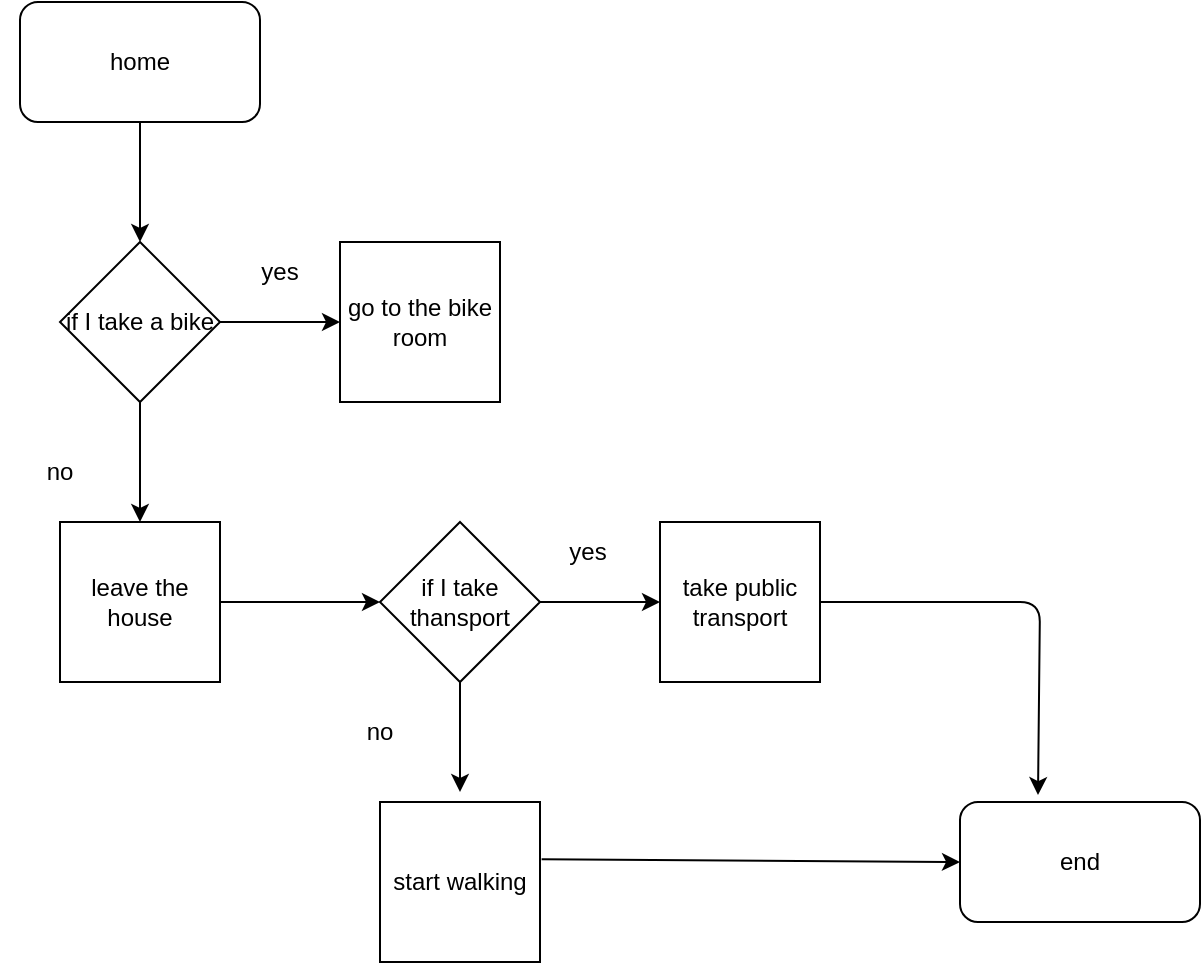 <mxfile>
    <diagram id="Y4WVT3YYNQTLLv7SHOQj" name="Way to Prater">
        <mxGraphModel dx="818" dy="570" grid="1" gridSize="10" guides="1" tooltips="1" connect="1" arrows="1" fold="1" page="1" pageScale="1" pageWidth="827" pageHeight="1169" math="0" shadow="0">
            <root>
                <mxCell id="0"/>
                <mxCell id="1" parent="0"/>
                <mxCell id="2" value="home" style="rounded=1;whiteSpace=wrap;html=1;" vertex="1" parent="1">
                    <mxGeometry x="130" y="41" width="120" height="60" as="geometry"/>
                </mxCell>
                <mxCell id="3" value="end" style="rounded=1;whiteSpace=wrap;html=1;" vertex="1" parent="1">
                    <mxGeometry x="600" y="441" width="120" height="60" as="geometry"/>
                </mxCell>
                <mxCell id="4" value="" style="endArrow=classic;html=1;" edge="1" parent="1">
                    <mxGeometry width="50" height="50" relative="1" as="geometry">
                        <mxPoint x="230" y="201" as="sourcePoint"/>
                        <mxPoint x="290" y="201" as="targetPoint"/>
                    </mxGeometry>
                </mxCell>
                <mxCell id="6" value="yes" style="text;html=1;strokeColor=none;fillColor=none;align=center;verticalAlign=middle;whiteSpace=wrap;rounded=0;" vertex="1" parent="1">
                    <mxGeometry x="230" y="161" width="60" height="30" as="geometry"/>
                </mxCell>
                <mxCell id="8" value="if I take a bike" style="rhombus;whiteSpace=wrap;html=1;" vertex="1" parent="1">
                    <mxGeometry x="150" y="161" width="80" height="80" as="geometry"/>
                </mxCell>
                <mxCell id="9" value="" style="endArrow=classic;html=1;exitX=0.5;exitY=1;exitDx=0;exitDy=0;" edge="1" parent="1" source="8">
                    <mxGeometry width="50" height="50" relative="1" as="geometry">
                        <mxPoint x="430" y="251" as="sourcePoint"/>
                        <mxPoint x="190" y="301" as="targetPoint"/>
                    </mxGeometry>
                </mxCell>
                <mxCell id="10" value="go to the bike room" style="whiteSpace=wrap;html=1;aspect=fixed;" vertex="1" parent="1">
                    <mxGeometry x="290" y="161" width="80" height="80" as="geometry"/>
                </mxCell>
                <mxCell id="11" value="leave the house" style="whiteSpace=wrap;html=1;aspect=fixed;" vertex="1" parent="1">
                    <mxGeometry x="150" y="301" width="80" height="80" as="geometry"/>
                </mxCell>
                <mxCell id="12" value="no" style="text;html=1;strokeColor=none;fillColor=none;align=center;verticalAlign=middle;whiteSpace=wrap;rounded=0;" vertex="1" parent="1">
                    <mxGeometry x="120" y="261" width="60" height="30" as="geometry"/>
                </mxCell>
                <mxCell id="13" value="if I take thansport" style="rhombus;whiteSpace=wrap;html=1;" vertex="1" parent="1">
                    <mxGeometry x="310" y="301" width="80" height="80" as="geometry"/>
                </mxCell>
                <mxCell id="14" value="" style="endArrow=classic;html=1;exitX=1;exitY=0.5;exitDx=0;exitDy=0;entryX=0;entryY=0.5;entryDx=0;entryDy=0;" edge="1" parent="1" source="11" target="13">
                    <mxGeometry width="50" height="50" relative="1" as="geometry">
                        <mxPoint x="430" y="241" as="sourcePoint"/>
                        <mxPoint x="480" y="191" as="targetPoint"/>
                    </mxGeometry>
                </mxCell>
                <mxCell id="15" value="" style="endArrow=classic;html=1;exitX=1;exitY=0.5;exitDx=0;exitDy=0;" edge="1" parent="1" source="13">
                    <mxGeometry width="50" height="50" relative="1" as="geometry">
                        <mxPoint x="430" y="231" as="sourcePoint"/>
                        <mxPoint x="450" y="341" as="targetPoint"/>
                    </mxGeometry>
                </mxCell>
                <mxCell id="16" value="" style="endArrow=classic;html=1;exitX=0.5;exitY=1;exitDx=0;exitDy=0;" edge="1" parent="1" source="13">
                    <mxGeometry width="50" height="50" relative="1" as="geometry">
                        <mxPoint x="430" y="231" as="sourcePoint"/>
                        <mxPoint x="350" y="436" as="targetPoint"/>
                    </mxGeometry>
                </mxCell>
                <mxCell id="18" value="yes" style="text;html=1;strokeColor=none;fillColor=none;align=center;verticalAlign=middle;whiteSpace=wrap;rounded=0;" vertex="1" parent="1">
                    <mxGeometry x="384" y="301" width="60" height="30" as="geometry"/>
                </mxCell>
                <mxCell id="19" value="take public transport" style="whiteSpace=wrap;html=1;aspect=fixed;" vertex="1" parent="1">
                    <mxGeometry x="450" y="301" width="80" height="80" as="geometry"/>
                </mxCell>
                <mxCell id="20" value="no" style="text;html=1;strokeColor=none;fillColor=none;align=center;verticalAlign=middle;whiteSpace=wrap;rounded=0;" vertex="1" parent="1">
                    <mxGeometry x="280" y="391" width="60" height="30" as="geometry"/>
                </mxCell>
                <mxCell id="21" value="start walking" style="whiteSpace=wrap;html=1;aspect=fixed;" vertex="1" parent="1">
                    <mxGeometry x="310" y="441" width="80" height="80" as="geometry"/>
                </mxCell>
                <mxCell id="22" value="" style="endArrow=classic;html=1;exitX=0.5;exitY=1;exitDx=0;exitDy=0;entryX=0.5;entryY=0;entryDx=0;entryDy=0;" edge="1" parent="1" source="2" target="8">
                    <mxGeometry width="50" height="50" relative="1" as="geometry">
                        <mxPoint x="430" y="221" as="sourcePoint"/>
                        <mxPoint x="480" y="171" as="targetPoint"/>
                    </mxGeometry>
                </mxCell>
                <mxCell id="23" value="" style="endArrow=classic;html=1;exitX=1.01;exitY=0.358;exitDx=0;exitDy=0;exitPerimeter=0;entryX=0;entryY=0.5;entryDx=0;entryDy=0;" edge="1" parent="1" target="3">
                    <mxGeometry width="50" height="50" relative="1" as="geometry">
                        <mxPoint x="390.8" y="469.64" as="sourcePoint"/>
                        <mxPoint x="480" y="171" as="targetPoint"/>
                    </mxGeometry>
                </mxCell>
                <mxCell id="24" value="" style="endArrow=classic;html=1;exitX=1;exitY=0.5;exitDx=0;exitDy=0;entryX=0.325;entryY=-0.058;entryDx=0;entryDy=0;entryPerimeter=0;" edge="1" parent="1" source="19" target="3">
                    <mxGeometry width="50" height="50" relative="1" as="geometry">
                        <mxPoint x="430" y="221" as="sourcePoint"/>
                        <mxPoint x="480" y="171" as="targetPoint"/>
                        <Array as="points">
                            <mxPoint x="640" y="341"/>
                        </Array>
                    </mxGeometry>
                </mxCell>
            </root>
        </mxGraphModel>
    </diagram>
    <diagram id="NBpK_qMndCITvOPh94Sm" name="Page-2">
        <mxGraphModel dx="2912" dy="877" grid="1" gridSize="10" guides="1" tooltips="1" connect="1" arrows="1" fold="1" page="1" pageScale="1" pageWidth="827" pageHeight="1169" math="0" shadow="0">
            <root>
                <mxCell id="yuDmIHpXsvezhsZpwTqu-0"/>
                <mxCell id="yuDmIHpXsvezhsZpwTqu-1" parent="yuDmIHpXsvezhsZpwTqu-0"/>
                <mxCell id="yuDmIHpXsvezhsZpwTqu-2" value="Is that a weekday" style="rhombus;whiteSpace=wrap;html=1;" vertex="1" parent="yuDmIHpXsvezhsZpwTqu-1">
                    <mxGeometry x="440" y="40" width="80" height="80" as="geometry"/>
                </mxCell>
                <mxCell id="yuDmIHpXsvezhsZpwTqu-3" value="" style="endArrow=classic;html=1;exitX=1;exitY=0.5;exitDx=0;exitDy=0;" edge="1" parent="yuDmIHpXsvezhsZpwTqu-1" source="yuDmIHpXsvezhsZpwTqu-2">
                    <mxGeometry width="50" height="50" relative="1" as="geometry">
                        <mxPoint x="390" y="310" as="sourcePoint"/>
                        <mxPoint x="810" y="140" as="targetPoint"/>
                        <Array as="points">
                            <mxPoint x="810" y="80"/>
                        </Array>
                    </mxGeometry>
                </mxCell>
                <mxCell id="yuDmIHpXsvezhsZpwTqu-4" value="" style="endArrow=classic;html=1;exitX=0;exitY=0.5;exitDx=0;exitDy=0;" edge="1" parent="yuDmIHpXsvezhsZpwTqu-1" source="yuDmIHpXsvezhsZpwTqu-2">
                    <mxGeometry width="50" height="50" relative="1" as="geometry">
                        <mxPoint x="390" y="310" as="sourcePoint"/>
                        <mxPoint x="190" y="140" as="targetPoint"/>
                        <Array as="points">
                            <mxPoint x="190" y="80"/>
                        </Array>
                    </mxGeometry>
                </mxCell>
                <mxCell id="yuDmIHpXsvezhsZpwTqu-5" value="Yes" style="text;html=1;strokeColor=none;fillColor=none;align=center;verticalAlign=middle;whiteSpace=wrap;rounded=0;" vertex="1" parent="yuDmIHpXsvezhsZpwTqu-1">
                    <mxGeometry x="270" y="45" width="60" height="30" as="geometry"/>
                </mxCell>
                <mxCell id="yuDmIHpXsvezhsZpwTqu-6" value="No" style="text;html=1;align=center;verticalAlign=middle;resizable=0;points=[];autosize=1;strokeColor=none;fillColor=none;" vertex="1" parent="yuDmIHpXsvezhsZpwTqu-1">
                    <mxGeometry x="620" y="50" width="30" height="20" as="geometry"/>
                </mxCell>
                <mxCell id="yuDmIHpXsvezhsZpwTqu-7" value="Rush hours" style="rhombus;whiteSpace=wrap;html=1;" vertex="1" parent="yuDmIHpXsvezhsZpwTqu-1">
                    <mxGeometry x="150" y="140" width="80" height="80" as="geometry"/>
                </mxCell>
                <mxCell id="yuDmIHpXsvezhsZpwTqu-8" value="A lot of cars?" style="rhombus;whiteSpace=wrap;html=1;" vertex="1" parent="yuDmIHpXsvezhsZpwTqu-1">
                    <mxGeometry x="770" y="140" width="80" height="80" as="geometry"/>
                </mxCell>
                <mxCell id="yuDmIHpXsvezhsZpwTqu-10" value="Yes" style="text;html=1;strokeColor=none;fillColor=none;align=center;verticalAlign=middle;whiteSpace=wrap;rounded=0;" vertex="1" parent="yuDmIHpXsvezhsZpwTqu-1">
                    <mxGeometry x="70" y="150" width="60" height="30" as="geometry"/>
                </mxCell>
                <mxCell id="yuDmIHpXsvezhsZpwTqu-11" value="" style="endArrow=classic;html=1;exitX=1;exitY=0.5;exitDx=0;exitDy=0;" edge="1" parent="yuDmIHpXsvezhsZpwTqu-1" source="yuDmIHpXsvezhsZpwTqu-7">
                    <mxGeometry width="50" height="50" relative="1" as="geometry">
                        <mxPoint x="260" y="250" as="sourcePoint"/>
                        <mxPoint x="320" y="240" as="targetPoint"/>
                        <Array as="points">
                            <mxPoint x="320" y="180"/>
                        </Array>
                    </mxGeometry>
                </mxCell>
                <mxCell id="yuDmIHpXsvezhsZpwTqu-12" value="No" style="text;html=1;strokeColor=none;fillColor=none;align=center;verticalAlign=middle;whiteSpace=wrap;rounded=0;" vertex="1" parent="yuDmIHpXsvezhsZpwTqu-1">
                    <mxGeometry x="250" y="150" width="60" height="30" as="geometry"/>
                </mxCell>
                <mxCell id="yuDmIHpXsvezhsZpwTqu-14" value="A lot of cars?" style="rhombus;whiteSpace=wrap;html=1;" vertex="1" parent="yuDmIHpXsvezhsZpwTqu-1">
                    <mxGeometry x="280" y="240" width="80" height="80" as="geometry"/>
                </mxCell>
                <mxCell id="yuDmIHpXsvezhsZpwTqu-15" value="Turn on green for vertical street in all directions for 1,5 min" style="whiteSpace=wrap;html=1;aspect=fixed;" vertex="1" parent="yuDmIHpXsvezhsZpwTqu-1">
                    <mxGeometry x="280" y="360" width="90" height="90" as="geometry"/>
                </mxCell>
                <mxCell id="yuDmIHpXsvezhsZpwTqu-16" value="" style="endArrow=classic;html=1;exitX=0.5;exitY=1;exitDx=0;exitDy=0;" edge="1" parent="yuDmIHpXsvezhsZpwTqu-1" source="yuDmIHpXsvezhsZpwTqu-14">
                    <mxGeometry width="50" height="50" relative="1" as="geometry">
                        <mxPoint x="300" y="260" as="sourcePoint"/>
                        <mxPoint x="320" y="360" as="targetPoint"/>
                        <Array as="points">
                            <mxPoint x="320" y="360"/>
                        </Array>
                    </mxGeometry>
                </mxCell>
                <mxCell id="yuDmIHpXsvezhsZpwTqu-17" value="No" style="text;html=1;strokeColor=none;fillColor=none;align=center;verticalAlign=middle;whiteSpace=wrap;rounded=0;" vertex="1" parent="yuDmIHpXsvezhsZpwTqu-1">
                    <mxGeometry x="320" y="300" width="60" height="30" as="geometry"/>
                </mxCell>
                <mxCell id="yuDmIHpXsvezhsZpwTqu-19" value="Turn on green for vertical street for the straight and left directions only for 1,5 min" style="whiteSpace=wrap;html=1;aspect=fixed;" vertex="1" parent="yuDmIHpXsvezhsZpwTqu-1">
                    <mxGeometry y="359" width="100" height="100" as="geometry"/>
                </mxCell>
                <mxCell id="yuDmIHpXsvezhsZpwTqu-20" value="" style="endArrow=classic;html=1;exitX=0;exitY=0.5;exitDx=0;exitDy=0;" edge="1" parent="yuDmIHpXsvezhsZpwTqu-1" source="yuDmIHpXsvezhsZpwTqu-14">
                    <mxGeometry width="50" height="50" relative="1" as="geometry">
                        <mxPoint x="300" y="260" as="sourcePoint"/>
                        <mxPoint x="50" y="330" as="targetPoint"/>
                        <Array as="points">
                            <mxPoint x="210" y="280"/>
                            <mxPoint x="180" y="330"/>
                        </Array>
                    </mxGeometry>
                </mxCell>
                <mxCell id="yuDmIHpXsvezhsZpwTqu-21" value="Yes" style="text;html=1;strokeColor=none;fillColor=none;align=center;verticalAlign=middle;whiteSpace=wrap;rounded=0;" vertex="1" parent="yuDmIHpXsvezhsZpwTqu-1">
                    <mxGeometry x="210" y="250" width="60" height="30" as="geometry"/>
                </mxCell>
                <mxCell id="yuDmIHpXsvezhsZpwTqu-23" value="Turn on green for horizontal street in all directions for 1,5 min" style="whiteSpace=wrap;html=1;aspect=fixed;" vertex="1" parent="yuDmIHpXsvezhsZpwTqu-1">
                    <mxGeometry x="280" y="500" width="90" height="90" as="geometry"/>
                </mxCell>
                <mxCell id="yuDmIHpXsvezhsZpwTqu-25" value="" style="endArrow=classic;html=1;exitX=0.5;exitY=1;exitDx=0;exitDy=0;" edge="1" parent="yuDmIHpXsvezhsZpwTqu-1" source="yuDmIHpXsvezhsZpwTqu-23">
                    <mxGeometry width="50" height="50" relative="1" as="geometry">
                        <mxPoint x="300" y="520" as="sourcePoint"/>
                        <mxPoint x="325" y="340" as="targetPoint"/>
                        <Array as="points">
                            <mxPoint x="325" y="650"/>
                            <mxPoint x="400" y="650"/>
                            <mxPoint x="400" y="340"/>
                        </Array>
                    </mxGeometry>
                </mxCell>
                <mxCell id="yuDmIHpXsvezhsZpwTqu-26" value="" style="endArrow=classic;html=1;entryX=0.41;entryY=-0.009;entryDx=0;entryDy=0;entryPerimeter=0;" edge="1" parent="yuDmIHpXsvezhsZpwTqu-1" target="yuDmIHpXsvezhsZpwTqu-23">
                    <mxGeometry width="50" height="50" relative="1" as="geometry">
                        <mxPoint x="317" y="450" as="sourcePoint"/>
                        <mxPoint x="320" y="500" as="targetPoint"/>
                    </mxGeometry>
                </mxCell>
                <mxCell id="yuDmIHpXsvezhsZpwTqu-28" value="" style="endArrow=classic;html=1;exitX=0.5;exitY=1;exitDx=0;exitDy=0;" edge="1" parent="yuDmIHpXsvezhsZpwTqu-1" source="yuDmIHpXsvezhsZpwTqu-19">
                    <mxGeometry width="50" height="50" relative="1" as="geometry">
                        <mxPoint x="300" y="549" as="sourcePoint"/>
                        <mxPoint x="50" y="519" as="targetPoint"/>
                    </mxGeometry>
                </mxCell>
                <mxCell id="yuDmIHpXsvezhsZpwTqu-30" value="Turn on green vor vertical street for the right directions only for 1 min" style="whiteSpace=wrap;html=1;aspect=fixed;" vertex="1" parent="yuDmIHpXsvezhsZpwTqu-1">
                    <mxGeometry y="519" width="100" height="100" as="geometry"/>
                </mxCell>
                <mxCell id="yuDmIHpXsvezhsZpwTqu-31" value="" style="endArrow=classic;html=1;exitX=0.5;exitY=1;exitDx=0;exitDy=0;" edge="1" parent="yuDmIHpXsvezhsZpwTqu-1" source="yuDmIHpXsvezhsZpwTqu-30">
                    <mxGeometry width="50" height="50" relative="1" as="geometry">
                        <mxPoint x="300" y="519" as="sourcePoint"/>
                        <mxPoint x="50" y="679" as="targetPoint"/>
                    </mxGeometry>
                </mxCell>
                <mxCell id="yuDmIHpXsvezhsZpwTqu-32" value="Turn on green for horizontal street for the straight and left directions only for 1,5 min" style="whiteSpace=wrap;html=1;aspect=fixed;" vertex="1" parent="yuDmIHpXsvezhsZpwTqu-1">
                    <mxGeometry y="679" width="100" height="100" as="geometry"/>
                </mxCell>
                <mxCell id="yuDmIHpXsvezhsZpwTqu-33" value="" style="endArrow=classic;html=1;exitX=0.5;exitY=1;exitDx=0;exitDy=0;" edge="1" parent="yuDmIHpXsvezhsZpwTqu-1" source="yuDmIHpXsvezhsZpwTqu-32">
                    <mxGeometry width="50" height="50" relative="1" as="geometry">
                        <mxPoint x="300" y="849" as="sourcePoint"/>
                        <mxPoint x="50" y="839" as="targetPoint"/>
                    </mxGeometry>
                </mxCell>
                <mxCell id="yuDmIHpXsvezhsZpwTqu-34" value="&lt;span&gt;Turn on green vor horizontal&amp;nbsp;street for the right directions only for 1 min&lt;/span&gt;" style="whiteSpace=wrap;html=1;aspect=fixed;" vertex="1" parent="yuDmIHpXsvezhsZpwTqu-1">
                    <mxGeometry y="839" width="100" height="100" as="geometry"/>
                </mxCell>
                <mxCell id="yuDmIHpXsvezhsZpwTqu-35" value="" style="endArrow=classic;html=1;exitX=0.5;exitY=1;exitDx=0;exitDy=0;" edge="1" parent="yuDmIHpXsvezhsZpwTqu-1" source="yuDmIHpXsvezhsZpwTqu-34">
                    <mxGeometry width="50" height="50" relative="1" as="geometry">
                        <mxPoint x="300" y="719" as="sourcePoint"/>
                        <mxPoint x="50" y="339" as="targetPoint"/>
                        <Array as="points">
                            <mxPoint x="50" y="1000"/>
                            <mxPoint x="130" y="1000"/>
                            <mxPoint x="130" y="339"/>
                        </Array>
                    </mxGeometry>
                </mxCell>
                <mxCell id="yuDmIHpXsvezhsZpwTqu-36" value="" style="endArrow=classic;html=1;exitX=0;exitY=0.5;exitDx=0;exitDy=0;" edge="1" parent="yuDmIHpXsvezhsZpwTqu-1" source="yuDmIHpXsvezhsZpwTqu-8" target="yuDmIHpXsvezhsZpwTqu-40">
                    <mxGeometry width="50" height="50" relative="1" as="geometry">
                        <mxPoint x="750" y="320" as="sourcePoint"/>
                        <mxPoint x="560" y="240" as="targetPoint"/>
                        <Array as="points">
                            <mxPoint x="600" y="180"/>
                        </Array>
                    </mxGeometry>
                </mxCell>
                <mxCell id="yuDmIHpXsvezhsZpwTqu-37" value="" style="endArrow=classic;html=1;exitX=1;exitY=0.5;exitDx=0;exitDy=0;" edge="1" parent="yuDmIHpXsvezhsZpwTqu-1" source="yuDmIHpXsvezhsZpwTqu-8">
                    <mxGeometry width="50" height="50" relative="1" as="geometry">
                        <mxPoint x="750" y="320" as="sourcePoint"/>
                        <mxPoint x="1040" y="240" as="targetPoint"/>
                        <Array as="points">
                            <mxPoint x="1040" y="180"/>
                        </Array>
                    </mxGeometry>
                </mxCell>
                <mxCell id="yuDmIHpXsvezhsZpwTqu-38" value="Yes" style="text;html=1;strokeColor=none;fillColor=none;align=center;verticalAlign=middle;whiteSpace=wrap;rounded=0;" vertex="1" parent="yuDmIHpXsvezhsZpwTqu-1">
                    <mxGeometry x="630" y="150" width="60" height="30" as="geometry"/>
                </mxCell>
                <mxCell id="yuDmIHpXsvezhsZpwTqu-39" value="No" style="text;html=1;strokeColor=none;fillColor=none;align=center;verticalAlign=middle;whiteSpace=wrap;rounded=0;" vertex="1" parent="yuDmIHpXsvezhsZpwTqu-1">
                    <mxGeometry x="930" y="150" width="60" height="30" as="geometry"/>
                </mxCell>
                <mxCell id="yuDmIHpXsvezhsZpwTqu-40" value="&lt;span&gt;Turn on green for vertical street for the straight and left directions only for 1,5 min&lt;/span&gt;" style="whiteSpace=wrap;html=1;aspect=fixed;" vertex="1" parent="yuDmIHpXsvezhsZpwTqu-1">
                    <mxGeometry x="550" y="240" width="100" height="100" as="geometry"/>
                </mxCell>
                <mxCell id="yuDmIHpXsvezhsZpwTqu-41" value="A lot of cars?" style="rhombus;whiteSpace=wrap;html=1;" vertex="1" parent="yuDmIHpXsvezhsZpwTqu-1">
                    <mxGeometry x="10" y="240" width="80" height="80" as="geometry"/>
                </mxCell>
                <mxCell id="yuDmIHpXsvezhsZpwTqu-43" value="" style="endArrow=classic;html=1;entryX=0.5;entryY=0;entryDx=0;entryDy=0;exitX=0;exitY=0.5;exitDx=0;exitDy=0;" edge="1" parent="yuDmIHpXsvezhsZpwTqu-1" source="yuDmIHpXsvezhsZpwTqu-7" target="yuDmIHpXsvezhsZpwTqu-41">
                    <mxGeometry width="50" height="50" relative="1" as="geometry">
                        <mxPoint x="170" y="400" as="sourcePoint"/>
                        <mxPoint x="220" y="350" as="targetPoint"/>
                        <Array as="points">
                            <mxPoint x="50" y="180"/>
                        </Array>
                    </mxGeometry>
                </mxCell>
                <mxCell id="yuDmIHpXsvezhsZpwTqu-44" value="" style="endArrow=classic;html=1;entryX=0.5;entryY=0;entryDx=0;entryDy=0;exitX=0.5;exitY=1;exitDx=0;exitDy=0;" edge="1" parent="yuDmIHpXsvezhsZpwTqu-1" source="yuDmIHpXsvezhsZpwTqu-41" target="yuDmIHpXsvezhsZpwTqu-19">
                    <mxGeometry width="50" height="50" relative="1" as="geometry">
                        <mxPoint x="170" y="400" as="sourcePoint"/>
                        <mxPoint x="220" y="350" as="targetPoint"/>
                    </mxGeometry>
                </mxCell>
                <mxCell id="yuDmIHpXsvezhsZpwTqu-45" value="" style="endArrow=classic;html=1;exitX=0;exitY=1;exitDx=0;exitDy=0;startArrow=none;entryX=0;entryY=1;entryDx=0;entryDy=0;" edge="1" parent="yuDmIHpXsvezhsZpwTqu-1" source="yuDmIHpXsvezhsZpwTqu-46" target="yuDmIHpXsvezhsZpwTqu-17">
                    <mxGeometry width="50" height="50" relative="1" as="geometry">
                        <mxPoint x="170" y="400" as="sourcePoint"/>
                        <mxPoint x="310" y="330" as="targetPoint"/>
                        <Array as="points">
                            <mxPoint x="160" y="280"/>
                            <mxPoint x="200" y="330"/>
                        </Array>
                    </mxGeometry>
                </mxCell>
                <mxCell id="yuDmIHpXsvezhsZpwTqu-46" value="No" style="text;html=1;strokeColor=none;fillColor=none;align=center;verticalAlign=middle;whiteSpace=wrap;rounded=0;" vertex="1" parent="yuDmIHpXsvezhsZpwTqu-1">
                    <mxGeometry x="90" y="250" width="60" height="30" as="geometry"/>
                </mxCell>
                <mxCell id="yuDmIHpXsvezhsZpwTqu-47" value="" style="endArrow=none;html=1;exitX=1;exitY=0.5;exitDx=0;exitDy=0;" edge="1" parent="yuDmIHpXsvezhsZpwTqu-1" source="yuDmIHpXsvezhsZpwTqu-41" target="yuDmIHpXsvezhsZpwTqu-46">
                    <mxGeometry width="50" height="50" relative="1" as="geometry">
                        <mxPoint x="90" y="280" as="sourcePoint"/>
                        <mxPoint x="310" y="330" as="targetPoint"/>
                        <Array as="points"/>
                    </mxGeometry>
                </mxCell>
                <mxCell id="yuDmIHpXsvezhsZpwTqu-48" value="Yes" style="text;html=1;strokeColor=none;fillColor=none;align=center;verticalAlign=middle;whiteSpace=wrap;rounded=0;" vertex="1" parent="yuDmIHpXsvezhsZpwTqu-1">
                    <mxGeometry x="-10" y="300" width="60" height="30" as="geometry"/>
                </mxCell>
                <mxCell id="yuDmIHpXsvezhsZpwTqu-50" value="" style="endArrow=classic;html=1;" edge="1" parent="yuDmIHpXsvezhsZpwTqu-1">
                    <mxGeometry width="50" height="50" relative="1" as="geometry">
                        <mxPoint x="599.5" y="340" as="sourcePoint"/>
                        <mxPoint x="599.5" y="410" as="targetPoint"/>
                    </mxGeometry>
                </mxCell>
                <mxCell id="yuDmIHpXsvezhsZpwTqu-51" value="Turn on green vor vertical street for the right directions only for 1 min" style="whiteSpace=wrap;html=1;aspect=fixed;" vertex="1" parent="yuDmIHpXsvezhsZpwTqu-1">
                    <mxGeometry x="550" y="419" width="100" height="100" as="geometry"/>
                </mxCell>
                <mxCell id="yuDmIHpXsvezhsZpwTqu-52" value="Turn on green for horizontal street for the straight and left directions only for 1,5 min" style="whiteSpace=wrap;html=1;aspect=fixed;" vertex="1" parent="yuDmIHpXsvezhsZpwTqu-1">
                    <mxGeometry x="550" y="600" width="100" height="100" as="geometry"/>
                </mxCell>
                <mxCell id="yuDmIHpXsvezhsZpwTqu-53" value="&lt;span&gt;Turn on green vor horizontal&amp;nbsp;street for the right directions only for 1 min&lt;/span&gt;" style="whiteSpace=wrap;html=1;aspect=fixed;" vertex="1" parent="yuDmIHpXsvezhsZpwTqu-1">
                    <mxGeometry x="550" y="770" width="100" height="100" as="geometry"/>
                </mxCell>
                <mxCell id="yuDmIHpXsvezhsZpwTqu-54" value="" style="endArrow=classic;html=1;" edge="1" parent="yuDmIHpXsvezhsZpwTqu-1" target="yuDmIHpXsvezhsZpwTqu-52">
                    <mxGeometry width="50" height="50" relative="1" as="geometry">
                        <mxPoint x="600" y="520" as="sourcePoint"/>
                        <mxPoint x="60" y="849" as="targetPoint"/>
                        <Array as="points">
                            <mxPoint x="600" y="560"/>
                        </Array>
                    </mxGeometry>
                </mxCell>
                <mxCell id="yuDmIHpXsvezhsZpwTqu-55" value="" style="endArrow=classic;html=1;exitX=0.5;exitY=1;exitDx=0;exitDy=0;entryX=0.5;entryY=0;entryDx=0;entryDy=0;" edge="1" parent="yuDmIHpXsvezhsZpwTqu-1" source="yuDmIHpXsvezhsZpwTqu-52" target="yuDmIHpXsvezhsZpwTqu-53">
                    <mxGeometry width="50" height="50" relative="1" as="geometry">
                        <mxPoint x="400" y="680" as="sourcePoint"/>
                        <mxPoint x="450" y="630" as="targetPoint"/>
                    </mxGeometry>
                </mxCell>
                <mxCell id="yuDmIHpXsvezhsZpwTqu-56" value="" style="endArrow=classic;html=1;exitX=0.5;exitY=1;exitDx=0;exitDy=0;" edge="1" parent="yuDmIHpXsvezhsZpwTqu-1" source="yuDmIHpXsvezhsZpwTqu-53">
                    <mxGeometry width="50" height="50" relative="1" as="geometry">
                        <mxPoint x="720" y="680" as="sourcePoint"/>
                        <mxPoint x="590" y="210" as="targetPoint"/>
                        <Array as="points">
                            <mxPoint x="600" y="940"/>
                            <mxPoint x="510" y="940"/>
                            <mxPoint x="510" y="210"/>
                        </Array>
                    </mxGeometry>
                </mxCell>
                <mxCell id="yuDmIHpXsvezhsZpwTqu-57" value="Turn on green for vertical street in all directions for 1,5 min" style="whiteSpace=wrap;html=1;aspect=fixed;" vertex="1" parent="yuDmIHpXsvezhsZpwTqu-1">
                    <mxGeometry x="1000" y="240" width="90" height="90" as="geometry"/>
                </mxCell>
                <mxCell id="yuDmIHpXsvezhsZpwTqu-58" value="Turn on green for horizontal street in all directions for 1,5 min" style="whiteSpace=wrap;html=1;aspect=fixed;" vertex="1" parent="yuDmIHpXsvezhsZpwTqu-1">
                    <mxGeometry x="1000" y="390" width="90" height="90" as="geometry"/>
                </mxCell>
                <mxCell id="yuDmIHpXsvezhsZpwTqu-59" value="" style="endArrow=classic;html=1;" edge="1" parent="yuDmIHpXsvezhsZpwTqu-1">
                    <mxGeometry width="50" height="50" relative="1" as="geometry">
                        <mxPoint x="1040" y="330" as="sourcePoint"/>
                        <mxPoint x="1040" y="390" as="targetPoint"/>
                    </mxGeometry>
                </mxCell>
                <mxCell id="yuDmIHpXsvezhsZpwTqu-60" value="" style="endArrow=classic;html=1;exitX=0.5;exitY=1;exitDx=0;exitDy=0;" edge="1" parent="yuDmIHpXsvezhsZpwTqu-1" source="yuDmIHpXsvezhsZpwTqu-58">
                    <mxGeometry width="50" height="50" relative="1" as="geometry">
                        <mxPoint x="920" y="440" as="sourcePoint"/>
                        <mxPoint x="1040" y="210" as="targetPoint"/>
                        <Array as="points">
                            <mxPoint x="1045" y="550"/>
                            <mxPoint x="970" y="550"/>
                            <mxPoint x="970" y="210"/>
                        </Array>
                    </mxGeometry>
                </mxCell>
                <mxCell id="yuDmIHpXsvezhsZpwTqu-62" value="Part 2" style="rounded=0;whiteSpace=wrap;html=1;" vertex="1" parent="yuDmIHpXsvezhsZpwTqu-1">
                    <mxGeometry y="1050" width="1110" height="60" as="geometry"/>
                </mxCell>
                <mxCell id="yuDmIHpXsvezhsZpwTqu-64" value="Is that a weekday" style="rhombus;whiteSpace=wrap;html=1;" vertex="1" parent="yuDmIHpXsvezhsZpwTqu-1">
                    <mxGeometry x="520" y="1169" width="80" height="80" as="geometry"/>
                </mxCell>
                <mxCell id="yuDmIHpXsvezhsZpwTqu-65" value="" style="endArrow=classic;html=1;exitX=1;exitY=0.5;exitDx=0;exitDy=0;" edge="1" parent="yuDmIHpXsvezhsZpwTqu-1" source="yuDmIHpXsvezhsZpwTqu-64">
                    <mxGeometry width="50" height="50" relative="1" as="geometry">
                        <mxPoint x="470" y="1439" as="sourcePoint"/>
                        <mxPoint x="890" y="1269" as="targetPoint"/>
                        <Array as="points">
                            <mxPoint x="890" y="1209"/>
                        </Array>
                    </mxGeometry>
                </mxCell>
                <mxCell id="yuDmIHpXsvezhsZpwTqu-66" value="" style="endArrow=classic;html=1;exitX=0;exitY=0.5;exitDx=0;exitDy=0;" edge="1" parent="yuDmIHpXsvezhsZpwTqu-1" source="yuDmIHpXsvezhsZpwTqu-64">
                    <mxGeometry width="50" height="50" relative="1" as="geometry">
                        <mxPoint x="470" y="1439" as="sourcePoint"/>
                        <mxPoint x="130" y="1280" as="targetPoint"/>
                        <Array as="points">
                            <mxPoint x="130" y="1209"/>
                        </Array>
                    </mxGeometry>
                </mxCell>
                <mxCell id="yuDmIHpXsvezhsZpwTqu-67" value="Yes" style="text;html=1;strokeColor=none;fillColor=none;align=center;verticalAlign=middle;whiteSpace=wrap;rounded=0;" vertex="1" parent="yuDmIHpXsvezhsZpwTqu-1">
                    <mxGeometry x="350" y="1174" width="60" height="30" as="geometry"/>
                </mxCell>
                <mxCell id="yuDmIHpXsvezhsZpwTqu-68" value="No" style="text;html=1;align=center;verticalAlign=middle;resizable=0;points=[];autosize=1;strokeColor=none;fillColor=none;" vertex="1" parent="yuDmIHpXsvezhsZpwTqu-1">
                    <mxGeometry x="700" y="1179" width="30" height="20" as="geometry"/>
                </mxCell>
                <mxCell id="yuDmIHpXsvezhsZpwTqu-69" value="Rush hours" style="rhombus;whiteSpace=wrap;html=1;" vertex="1" parent="yuDmIHpXsvezhsZpwTqu-1">
                    <mxGeometry x="90" y="1279" width="80" height="80" as="geometry"/>
                </mxCell>
                <mxCell id="yuDmIHpXsvezhsZpwTqu-70" value="A lot of cars?" style="rhombus;whiteSpace=wrap;html=1;" vertex="1" parent="yuDmIHpXsvezhsZpwTqu-1">
                    <mxGeometry x="850" y="1269" width="80" height="80" as="geometry"/>
                </mxCell>
                <mxCell id="yuDmIHpXsvezhsZpwTqu-71" value="" style="endArrow=classic;html=1;exitX=1;exitY=0.5;exitDx=0;exitDy=0;entryX=0.5;entryY=0;entryDx=0;entryDy=0;" edge="1" parent="yuDmIHpXsvezhsZpwTqu-1" source="yuDmIHpXsvezhsZpwTqu-69" target="yuDmIHpXsvezhsZpwTqu-101">
                    <mxGeometry width="50" height="50" relative="1" as="geometry">
                        <mxPoint x="340" y="1379" as="sourcePoint"/>
                        <mxPoint x="390" y="1400" as="targetPoint"/>
                        <Array as="points">
                            <mxPoint x="370" y="1319"/>
                        </Array>
                    </mxGeometry>
                </mxCell>
                <mxCell id="yuDmIHpXsvezhsZpwTqu-72" value="No" style="text;html=1;strokeColor=none;fillColor=none;align=center;verticalAlign=middle;whiteSpace=wrap;rounded=0;" vertex="1" parent="yuDmIHpXsvezhsZpwTqu-1">
                    <mxGeometry x="250" y="1290" width="60" height="30" as="geometry"/>
                </mxCell>
                <mxCell id="yuDmIHpXsvezhsZpwTqu-73" value="" style="endArrow=classic;html=1;exitX=0;exitY=0.5;exitDx=0;exitDy=0;" edge="1" parent="yuDmIHpXsvezhsZpwTqu-1" source="yuDmIHpXsvezhsZpwTqu-70">
                    <mxGeometry width="50" height="50" relative="1" as="geometry">
                        <mxPoint x="830" y="1449" as="sourcePoint"/>
                        <mxPoint x="680" y="1369" as="targetPoint"/>
                        <Array as="points">
                            <mxPoint x="680" y="1309"/>
                        </Array>
                    </mxGeometry>
                </mxCell>
                <mxCell id="yuDmIHpXsvezhsZpwTqu-74" value="" style="endArrow=classic;html=1;exitX=1;exitY=0.5;exitDx=0;exitDy=0;" edge="1" parent="yuDmIHpXsvezhsZpwTqu-1" source="yuDmIHpXsvezhsZpwTqu-70">
                    <mxGeometry width="50" height="50" relative="1" as="geometry">
                        <mxPoint x="830" y="1449" as="sourcePoint"/>
                        <mxPoint x="1120" y="1369" as="targetPoint"/>
                        <Array as="points">
                            <mxPoint x="1120" y="1309"/>
                        </Array>
                    </mxGeometry>
                </mxCell>
                <mxCell id="yuDmIHpXsvezhsZpwTqu-75" value="Yes" style="text;html=1;strokeColor=none;fillColor=none;align=center;verticalAlign=middle;whiteSpace=wrap;rounded=0;" vertex="1" parent="yuDmIHpXsvezhsZpwTqu-1">
                    <mxGeometry x="710" y="1279" width="60" height="30" as="geometry"/>
                </mxCell>
                <mxCell id="yuDmIHpXsvezhsZpwTqu-76" value="No" style="text;html=1;strokeColor=none;fillColor=none;align=center;verticalAlign=middle;whiteSpace=wrap;rounded=0;" vertex="1" parent="yuDmIHpXsvezhsZpwTqu-1">
                    <mxGeometry x="1010" y="1279" width="60" height="30" as="geometry"/>
                </mxCell>
                <mxCell id="yuDmIHpXsvezhsZpwTqu-77" value="" style="endArrow=classic;html=1;entryX=0.5;entryY=0;entryDx=0;entryDy=0;" edge="1" parent="yuDmIHpXsvezhsZpwTqu-1" target="yuDmIHpXsvezhsZpwTqu-80">
                    <mxGeometry width="50" height="50" relative="1" as="geometry">
                        <mxPoint x="90" y="1320" as="sourcePoint"/>
                        <mxPoint x="-150" y="1391" as="targetPoint"/>
                        <Array as="points">
                            <mxPoint x="-220" y="1320"/>
                            <mxPoint x="-520" y="1320"/>
                        </Array>
                    </mxGeometry>
                </mxCell>
                <mxCell id="yuDmIHpXsvezhsZpwTqu-78" value="Yes" style="text;html=1;strokeColor=none;fillColor=none;align=center;verticalAlign=middle;whiteSpace=wrap;rounded=0;" vertex="1" parent="yuDmIHpXsvezhsZpwTqu-1">
                    <mxGeometry x="-50" y="1290" width="60" height="30" as="geometry"/>
                </mxCell>
                <mxCell id="yuDmIHpXsvezhsZpwTqu-80" value="A lot of cars?" style="rhombus;whiteSpace=wrap;html=1;" vertex="1" parent="yuDmIHpXsvezhsZpwTqu-1">
                    <mxGeometry x="-560" y="1410" width="80" height="80" as="geometry"/>
                </mxCell>
                <mxCell id="yuDmIHpXsvezhsZpwTqu-81" value="" style="endArrow=classic;html=1;exitX=0;exitY=0.5;exitDx=0;exitDy=0;" edge="1" parent="yuDmIHpXsvezhsZpwTqu-1" source="yuDmIHpXsvezhsZpwTqu-80">
                    <mxGeometry width="50" height="50" relative="1" as="geometry">
                        <mxPoint x="-560" y="1640" as="sourcePoint"/>
                        <mxPoint x="-830" y="1510" as="targetPoint"/>
                        <Array as="points">
                            <mxPoint x="-830" y="1450"/>
                        </Array>
                    </mxGeometry>
                </mxCell>
                <mxCell id="yuDmIHpXsvezhsZpwTqu-82" value="Yes" style="text;html=1;strokeColor=none;fillColor=none;align=center;verticalAlign=middle;whiteSpace=wrap;rounded=0;" vertex="1" parent="yuDmIHpXsvezhsZpwTqu-1">
                    <mxGeometry x="-690" y="1420" width="60" height="30" as="geometry"/>
                </mxCell>
                <mxCell id="yuDmIHpXsvezhsZpwTqu-84" value="" style="endArrow=classic;html=1;exitX=1;exitY=0.5;exitDx=0;exitDy=0;" edge="1" parent="yuDmIHpXsvezhsZpwTqu-1" source="yuDmIHpXsvezhsZpwTqu-80">
                    <mxGeometry width="50" height="50" relative="1" as="geometry">
                        <mxPoint x="-320" y="1640" as="sourcePoint"/>
                        <mxPoint x="-240" y="1510" as="targetPoint"/>
                        <Array as="points">
                            <mxPoint x="-240" y="1450"/>
                        </Array>
                    </mxGeometry>
                </mxCell>
                <mxCell id="yuDmIHpXsvezhsZpwTqu-85" value="No" style="text;html=1;strokeColor=none;fillColor=none;align=center;verticalAlign=middle;whiteSpace=wrap;rounded=0;" vertex="1" parent="yuDmIHpXsvezhsZpwTqu-1">
                    <mxGeometry x="-330" y="1420" width="60" height="30" as="geometry"/>
                </mxCell>
                <mxCell id="yuDmIHpXsvezhsZpwTqu-87" value="N1-3, S1-3 straight and right directions green for 2 mins" style="whiteSpace=wrap;html=1;aspect=fixed;" vertex="1" parent="yuDmIHpXsvezhsZpwTqu-1">
                    <mxGeometry x="630" y="1379" width="100" height="100" as="geometry"/>
                </mxCell>
                <mxCell id="yuDmIHpXsvezhsZpwTqu-88" value="" style="endArrow=classic;html=1;" edge="1" parent="yuDmIHpXsvezhsZpwTqu-1">
                    <mxGeometry width="50" height="50" relative="1" as="geometry">
                        <mxPoint x="679.5" y="1479" as="sourcePoint"/>
                        <mxPoint x="679.5" y="1549" as="targetPoint"/>
                    </mxGeometry>
                </mxCell>
                <mxCell id="yuDmIHpXsvezhsZpwTqu-89" value="N1-3, S1-3&lt;br&gt;left directions green for 1,5 min" style="whiteSpace=wrap;html=1;aspect=fixed;" vertex="1" parent="yuDmIHpXsvezhsZpwTqu-1">
                    <mxGeometry x="630" y="1558" width="100" height="100" as="geometry"/>
                </mxCell>
                <mxCell id="yuDmIHpXsvezhsZpwTqu-90" value="E1-3, W1-3 straight and right directions green for 2 mins" style="whiteSpace=wrap;html=1;aspect=fixed;" vertex="1" parent="yuDmIHpXsvezhsZpwTqu-1">
                    <mxGeometry x="630" y="1739" width="100" height="100" as="geometry"/>
                </mxCell>
                <mxCell id="yuDmIHpXsvezhsZpwTqu-91" value="E1-3, W1-3&lt;br&gt;left directions green for 1,5 min" style="whiteSpace=wrap;html=1;aspect=fixed;" vertex="1" parent="yuDmIHpXsvezhsZpwTqu-1">
                    <mxGeometry x="630" y="1909" width="100" height="100" as="geometry"/>
                </mxCell>
                <mxCell id="yuDmIHpXsvezhsZpwTqu-92" value="" style="endArrow=classic;html=1;" edge="1" parent="yuDmIHpXsvezhsZpwTqu-1" target="yuDmIHpXsvezhsZpwTqu-90">
                    <mxGeometry width="50" height="50" relative="1" as="geometry">
                        <mxPoint x="680" y="1659" as="sourcePoint"/>
                        <mxPoint x="140" y="1988" as="targetPoint"/>
                        <Array as="points">
                            <mxPoint x="680" y="1699"/>
                        </Array>
                    </mxGeometry>
                </mxCell>
                <mxCell id="yuDmIHpXsvezhsZpwTqu-93" value="" style="endArrow=classic;html=1;exitX=0.5;exitY=1;exitDx=0;exitDy=0;entryX=0.5;entryY=0;entryDx=0;entryDy=0;" edge="1" parent="yuDmIHpXsvezhsZpwTqu-1" source="yuDmIHpXsvezhsZpwTqu-90" target="yuDmIHpXsvezhsZpwTqu-91">
                    <mxGeometry width="50" height="50" relative="1" as="geometry">
                        <mxPoint x="480" y="1819" as="sourcePoint"/>
                        <mxPoint x="530" y="1769" as="targetPoint"/>
                    </mxGeometry>
                </mxCell>
                <mxCell id="yuDmIHpXsvezhsZpwTqu-94" value="" style="endArrow=classic;html=1;exitX=0.5;exitY=1;exitDx=0;exitDy=0;" edge="1" parent="yuDmIHpXsvezhsZpwTqu-1" source="yuDmIHpXsvezhsZpwTqu-91">
                    <mxGeometry width="50" height="50" relative="1" as="geometry">
                        <mxPoint x="800" y="1819" as="sourcePoint"/>
                        <mxPoint x="670" y="1349" as="targetPoint"/>
                        <Array as="points">
                            <mxPoint x="680" y="2079"/>
                            <mxPoint x="590" y="2079"/>
                            <mxPoint x="590" y="1349"/>
                        </Array>
                    </mxGeometry>
                </mxCell>
                <mxCell id="yuDmIHpXsvezhsZpwTqu-97" value="&lt;span&gt;N1-3, S1-3 all directions green for 1,5 min&lt;/span&gt;" style="whiteSpace=wrap;html=1;aspect=fixed;" vertex="1" parent="yuDmIHpXsvezhsZpwTqu-1">
                    <mxGeometry x="1080" y="1379" width="90" height="90" as="geometry"/>
                </mxCell>
                <mxCell id="yuDmIHpXsvezhsZpwTqu-98" value="E1-3, W1-3 all directions green for 1,5 min" style="whiteSpace=wrap;html=1;aspect=fixed;" vertex="1" parent="yuDmIHpXsvezhsZpwTqu-1">
                    <mxGeometry x="1080" y="1529" width="90" height="90" as="geometry"/>
                </mxCell>
                <mxCell id="yuDmIHpXsvezhsZpwTqu-99" value="" style="endArrow=classic;html=1;" edge="1" parent="yuDmIHpXsvezhsZpwTqu-1">
                    <mxGeometry width="50" height="50" relative="1" as="geometry">
                        <mxPoint x="1120" y="1469" as="sourcePoint"/>
                        <mxPoint x="1120" y="1529" as="targetPoint"/>
                    </mxGeometry>
                </mxCell>
                <mxCell id="yuDmIHpXsvezhsZpwTqu-100" value="" style="endArrow=classic;html=1;exitX=0.5;exitY=1;exitDx=0;exitDy=0;" edge="1" parent="yuDmIHpXsvezhsZpwTqu-1" source="yuDmIHpXsvezhsZpwTqu-98">
                    <mxGeometry width="50" height="50" relative="1" as="geometry">
                        <mxPoint x="1000" y="1579" as="sourcePoint"/>
                        <mxPoint x="1120" y="1349" as="targetPoint"/>
                        <Array as="points">
                            <mxPoint x="1125" y="1689"/>
                            <mxPoint x="1050" y="1689"/>
                            <mxPoint x="1050" y="1349"/>
                        </Array>
                    </mxGeometry>
                </mxCell>
                <mxCell id="yuDmIHpXsvezhsZpwTqu-101" value="A lot of cars?" style="rhombus;whiteSpace=wrap;html=1;" vertex="1" parent="yuDmIHpXsvezhsZpwTqu-1">
                    <mxGeometry x="330" y="1390" width="80" height="80" as="geometry"/>
                </mxCell>
                <mxCell id="yuDmIHpXsvezhsZpwTqu-102" value="" style="endArrow=classic;html=1;exitX=0;exitY=0.5;exitDx=0;exitDy=0;" edge="1" parent="yuDmIHpXsvezhsZpwTqu-1" source="yuDmIHpXsvezhsZpwTqu-101">
                    <mxGeometry width="50" height="50" relative="1" as="geometry">
                        <mxPoint x="310" y="1570" as="sourcePoint"/>
                        <mxPoint x="200" y="1490" as="targetPoint"/>
                        <Array as="points">
                            <mxPoint x="200" y="1430"/>
                        </Array>
                    </mxGeometry>
                </mxCell>
                <mxCell id="yuDmIHpXsvezhsZpwTqu-103" value="" style="endArrow=classic;html=1;exitX=1;exitY=0.5;exitDx=0;exitDy=0;entryX=0.5;entryY=0;entryDx=0;entryDy=0;" edge="1" parent="yuDmIHpXsvezhsZpwTqu-1" source="yuDmIHpXsvezhsZpwTqu-101" target="yuDmIHpXsvezhsZpwTqu-130">
                    <mxGeometry width="50" height="50" relative="1" as="geometry">
                        <mxPoint x="310" y="1570" as="sourcePoint"/>
                        <mxPoint x="510" y="1490" as="targetPoint"/>
                        <Array as="points">
                            <mxPoint x="505" y="1430"/>
                        </Array>
                    </mxGeometry>
                </mxCell>
                <mxCell id="yuDmIHpXsvezhsZpwTqu-104" value="Yes" style="text;html=1;strokeColor=none;fillColor=none;align=center;verticalAlign=middle;whiteSpace=wrap;rounded=0;" vertex="1" parent="yuDmIHpXsvezhsZpwTqu-1">
                    <mxGeometry x="230" y="1400" width="60" height="30" as="geometry"/>
                </mxCell>
                <mxCell id="yuDmIHpXsvezhsZpwTqu-105" value="No" style="text;html=1;strokeColor=none;fillColor=none;align=center;verticalAlign=middle;whiteSpace=wrap;rounded=0;" vertex="1" parent="yuDmIHpXsvezhsZpwTqu-1">
                    <mxGeometry x="440" y="1400" width="60" height="30" as="geometry"/>
                </mxCell>
                <mxCell id="yuDmIHpXsvezhsZpwTqu-107" value="" style="whiteSpace=wrap;html=1;aspect=fixed;" vertex="1" parent="yuDmIHpXsvezhsZpwTqu-1">
                    <mxGeometry x="-650" y="1630" width="80" height="80" as="geometry"/>
                </mxCell>
                <mxCell id="yuDmIHpXsvezhsZpwTqu-109" value="No" style="text;html=1;strokeColor=none;fillColor=none;align=center;verticalAlign=middle;whiteSpace=wrap;rounded=0;" vertex="1" parent="yuDmIHpXsvezhsZpwTqu-1">
                    <mxGeometry x="-730" y="1519" width="60" height="30" as="geometry"/>
                </mxCell>
                <mxCell id="yuDmIHpXsvezhsZpwTqu-110" value="" style="rhombus;whiteSpace=wrap;html=1;" vertex="1" parent="yuDmIHpXsvezhsZpwTqu-1">
                    <mxGeometry x="-870" y="1510" width="80" height="80" as="geometry"/>
                </mxCell>
                <mxCell id="yuDmIHpXsvezhsZpwTqu-111" value="Yes" style="text;html=1;strokeColor=none;fillColor=none;align=center;verticalAlign=middle;whiteSpace=wrap;rounded=0;" vertex="1" parent="yuDmIHpXsvezhsZpwTqu-1">
                    <mxGeometry x="-990" y="1519" width="60" height="30" as="geometry"/>
                </mxCell>
                <mxCell id="yuDmIHpXsvezhsZpwTqu-112" value="" style="endArrow=classic;html=1;exitX=0;exitY=0.5;exitDx=0;exitDy=0;entryX=0.5;entryY=0;entryDx=0;entryDy=0;" edge="1" source="yuDmIHpXsvezhsZpwTqu-110" parent="yuDmIHpXsvezhsZpwTqu-1" target="yuDmIHpXsvezhsZpwTqu-114">
                    <mxGeometry width="50" height="50" relative="1" as="geometry">
                        <mxPoint x="-760" y="1900" as="sourcePoint"/>
                        <mxPoint x="-1040" y="1620" as="targetPoint"/>
                        <Array as="points">
                            <mxPoint x="-1040" y="1550"/>
                        </Array>
                    </mxGeometry>
                </mxCell>
                <mxCell id="yuDmIHpXsvezhsZpwTqu-114" value="" style="whiteSpace=wrap;html=1;aspect=fixed;" vertex="1" parent="yuDmIHpXsvezhsZpwTqu-1">
                    <mxGeometry x="-1080" y="1630" width="80" height="80" as="geometry"/>
                </mxCell>
                <mxCell id="yuDmIHpXsvezhsZpwTqu-119" value="" style="endArrow=classic;html=1;exitX=1;exitY=0.5;exitDx=0;exitDy=0;" edge="1" parent="yuDmIHpXsvezhsZpwTqu-1">
                    <mxGeometry width="50" height="50" relative="1" as="geometry">
                        <mxPoint x="-795" y="1550" as="sourcePoint"/>
                        <mxPoint x="-615" y="1630" as="targetPoint"/>
                        <Array as="points">
                            <mxPoint x="-615" y="1550"/>
                        </Array>
                    </mxGeometry>
                </mxCell>
                <mxCell id="yuDmIHpXsvezhsZpwTqu-120" value="" style="whiteSpace=wrap;html=1;aspect=fixed;" vertex="1" parent="yuDmIHpXsvezhsZpwTqu-1">
                    <mxGeometry x="-485" y="1630" width="80" height="80" as="geometry"/>
                </mxCell>
                <mxCell id="yuDmIHpXsvezhsZpwTqu-122" value="Yes" style="text;html=1;strokeColor=none;fillColor=none;align=center;verticalAlign=middle;whiteSpace=wrap;rounded=0;" vertex="1" parent="yuDmIHpXsvezhsZpwTqu-1">
                    <mxGeometry x="-400" y="1519" width="60" height="30" as="geometry"/>
                </mxCell>
                <mxCell id="yuDmIHpXsvezhsZpwTqu-123" value="" style="endArrow=classic;html=1;exitX=0;exitY=0.5;exitDx=0;exitDy=0;entryX=0.5;entryY=0;entryDx=0;entryDy=0;" edge="1" parent="yuDmIHpXsvezhsZpwTqu-1">
                    <mxGeometry width="50" height="50" relative="1" as="geometry">
                        <mxPoint x="-280" y="1550" as="sourcePoint"/>
                        <mxPoint x="-450" y="1630" as="targetPoint"/>
                        <Array as="points">
                            <mxPoint x="-450" y="1550"/>
                        </Array>
                    </mxGeometry>
                </mxCell>
                <mxCell id="yuDmIHpXsvezhsZpwTqu-124" value="No" style="text;html=1;strokeColor=none;fillColor=none;align=center;verticalAlign=middle;whiteSpace=wrap;rounded=0;" vertex="1" parent="yuDmIHpXsvezhsZpwTqu-1">
                    <mxGeometry x="-140" y="1519" width="60" height="30" as="geometry"/>
                </mxCell>
                <mxCell id="yuDmIHpXsvezhsZpwTqu-125" value="" style="endArrow=classic;html=1;exitX=1;exitY=0.5;exitDx=0;exitDy=0;startArrow=none;" edge="1" parent="yuDmIHpXsvezhsZpwTqu-1" source="yuDmIHpXsvezhsZpwTqu-128">
                    <mxGeometry width="50" height="50" relative="1" as="geometry">
                        <mxPoint x="70" y="1900" as="sourcePoint"/>
                        <mxPoint x="-20" y="1630" as="targetPoint"/>
                        <Array as="points">
                            <mxPoint x="-20" y="1550"/>
                        </Array>
                    </mxGeometry>
                </mxCell>
                <mxCell id="yuDmIHpXsvezhsZpwTqu-128" value="" style="rhombus;whiteSpace=wrap;html=1;" vertex="1" parent="yuDmIHpXsvezhsZpwTqu-1">
                    <mxGeometry x="-280" y="1510" width="80" height="80" as="geometry"/>
                </mxCell>
                <mxCell id="yuDmIHpXsvezhsZpwTqu-130" value="&lt;span&gt;N1-3, S1-3 all directions green for 1,5 min&lt;/span&gt;" style="whiteSpace=wrap;html=1;aspect=fixed;" vertex="1" parent="yuDmIHpXsvezhsZpwTqu-1">
                    <mxGeometry x="460" y="1490" width="90" height="90" as="geometry"/>
                </mxCell>
                <mxCell id="yuDmIHpXsvezhsZpwTqu-131" value="E1-3, W1-3 all directions green for 1,5 min" style="whiteSpace=wrap;html=1;aspect=fixed;" vertex="1" parent="yuDmIHpXsvezhsZpwTqu-1">
                    <mxGeometry x="460" y="1640" width="90" height="90" as="geometry"/>
                </mxCell>
                <mxCell id="yuDmIHpXsvezhsZpwTqu-132" value="" style="endArrow=classic;html=1;" edge="1" parent="yuDmIHpXsvezhsZpwTqu-1">
                    <mxGeometry width="50" height="50" relative="1" as="geometry">
                        <mxPoint x="504.5" y="1580" as="sourcePoint"/>
                        <mxPoint x="504.5" y="1640" as="targetPoint"/>
                    </mxGeometry>
                </mxCell>
                <mxCell id="yuDmIHpXsvezhsZpwTqu-133" value="" style="endArrow=classic;html=1;exitX=0.5;exitY=1;exitDx=0;exitDy=0;" edge="1" parent="yuDmIHpXsvezhsZpwTqu-1" source="yuDmIHpXsvezhsZpwTqu-131">
                    <mxGeometry width="50" height="50" relative="1" as="geometry">
                        <mxPoint x="380" y="1690" as="sourcePoint"/>
                        <mxPoint x="500" y="1460" as="targetPoint"/>
                        <Array as="points">
                            <mxPoint x="505" y="1800"/>
                            <mxPoint x="430" y="1800"/>
                            <mxPoint x="430" y="1460"/>
                        </Array>
                    </mxGeometry>
                </mxCell>
                <mxCell id="yuDmIHpXsvezhsZpwTqu-134" value="N1-3, S1-3 straight and right directions green for 2 mins" style="whiteSpace=wrap;html=1;aspect=fixed;" vertex="1" parent="yuDmIHpXsvezhsZpwTqu-1">
                    <mxGeometry x="150" y="1499" width="100" height="100" as="geometry"/>
                </mxCell>
                <mxCell id="yuDmIHpXsvezhsZpwTqu-135" value="" style="endArrow=classic;html=1;" edge="1" parent="yuDmIHpXsvezhsZpwTqu-1">
                    <mxGeometry width="50" height="50" relative="1" as="geometry">
                        <mxPoint x="199.5" y="1599" as="sourcePoint"/>
                        <mxPoint x="199.5" y="1669" as="targetPoint"/>
                    </mxGeometry>
                </mxCell>
                <mxCell id="yuDmIHpXsvezhsZpwTqu-136" value="N1-3, S1-3&lt;br&gt;left directions green for 1,5 min" style="whiteSpace=wrap;html=1;aspect=fixed;" vertex="1" parent="yuDmIHpXsvezhsZpwTqu-1">
                    <mxGeometry x="150" y="1678" width="100" height="100" as="geometry"/>
                </mxCell>
                <mxCell id="yuDmIHpXsvezhsZpwTqu-137" value="E1-3, W1-3 straight and right directions green for 2 mins" style="whiteSpace=wrap;html=1;aspect=fixed;" vertex="1" parent="yuDmIHpXsvezhsZpwTqu-1">
                    <mxGeometry x="150" y="1859" width="100" height="100" as="geometry"/>
                </mxCell>
                <mxCell id="yuDmIHpXsvezhsZpwTqu-138" value="E1-3, W1-3&lt;br&gt;left directions green for 1,5 min" style="whiteSpace=wrap;html=1;aspect=fixed;" vertex="1" parent="yuDmIHpXsvezhsZpwTqu-1">
                    <mxGeometry x="150" y="2029" width="100" height="100" as="geometry"/>
                </mxCell>
                <mxCell id="yuDmIHpXsvezhsZpwTqu-139" value="" style="endArrow=classic;html=1;" edge="1" parent="yuDmIHpXsvezhsZpwTqu-1" target="yuDmIHpXsvezhsZpwTqu-137">
                    <mxGeometry width="50" height="50" relative="1" as="geometry">
                        <mxPoint x="200" y="1779" as="sourcePoint"/>
                        <mxPoint x="-340" y="2108" as="targetPoint"/>
                        <Array as="points">
                            <mxPoint x="200" y="1819"/>
                        </Array>
                    </mxGeometry>
                </mxCell>
                <mxCell id="yuDmIHpXsvezhsZpwTqu-140" value="" style="endArrow=classic;html=1;exitX=0.5;exitY=1;exitDx=0;exitDy=0;entryX=0.5;entryY=0;entryDx=0;entryDy=0;" edge="1" parent="yuDmIHpXsvezhsZpwTqu-1" source="yuDmIHpXsvezhsZpwTqu-137" target="yuDmIHpXsvezhsZpwTqu-138">
                    <mxGeometry width="50" height="50" relative="1" as="geometry">
                        <mxPoint y="1939" as="sourcePoint"/>
                        <mxPoint x="50" y="1889" as="targetPoint"/>
                    </mxGeometry>
                </mxCell>
                <mxCell id="yuDmIHpXsvezhsZpwTqu-141" value="" style="endArrow=classic;html=1;exitX=0.5;exitY=1;exitDx=0;exitDy=0;" edge="1" parent="yuDmIHpXsvezhsZpwTqu-1" source="yuDmIHpXsvezhsZpwTqu-138">
                    <mxGeometry width="50" height="50" relative="1" as="geometry">
                        <mxPoint x="320" y="1939" as="sourcePoint"/>
                        <mxPoint x="190" y="1469" as="targetPoint"/>
                        <Array as="points">
                            <mxPoint x="200" y="2199"/>
                            <mxPoint x="110" y="2199"/>
                            <mxPoint x="110" y="1469"/>
                        </Array>
                    </mxGeometry>
                </mxCell>
            </root>
        </mxGraphModel>
    </diagram>
</mxfile>